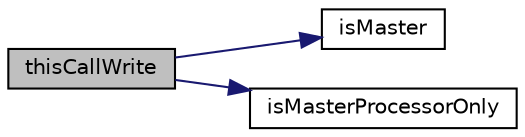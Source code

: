 digraph "thisCallWrite"
{
 // LATEX_PDF_SIZE
  edge [fontname="Helvetica",fontsize="10",labelfontname="Helvetica",labelfontsize="10"];
  node [fontname="Helvetica",fontsize="10",shape=record];
  rankdir="LR";
  Node1 [label="thisCallWrite",height=0.2,width=0.4,color="black", fillcolor="grey75", style="filled", fontcolor="black",tooltip=" "];
  Node1 -> Node2 [color="midnightblue",fontsize="10",style="solid",fontname="Helvetica"];
  Node2 [label="isMaster",height=0.2,width=0.4,color="black", fillcolor="white", style="filled",URL="$classpFlow_1_1IOPattern.html#a6dfd2bbd6bdf03bbc060502834e3fac0",tooltip=" "];
  Node1 -> Node3 [color="midnightblue",fontsize="10",style="solid",fontname="Helvetica"];
  Node3 [label="isMasterProcessorOnly",height=0.2,width=0.4,color="black", fillcolor="white", style="filled",URL="$classpFlow_1_1IOPattern.html#a67b19b575c43eef107b89e96aa51db2e",tooltip=" "];
}
